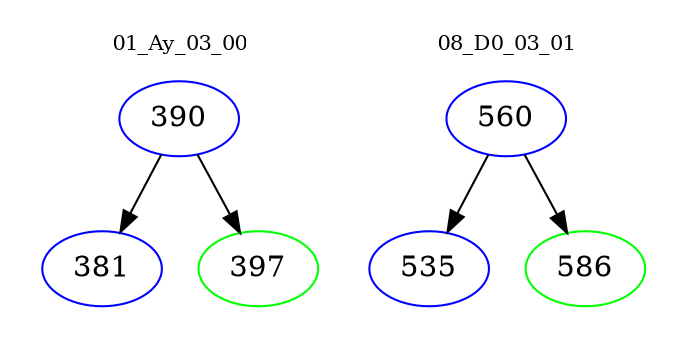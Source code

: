 digraph{
subgraph cluster_0 {
color = white
label = "01_Ay_03_00";
fontsize=10;
T0_390 [label="390", color="blue"]
T0_390 -> T0_381 [color="black"]
T0_381 [label="381", color="blue"]
T0_390 -> T0_397 [color="black"]
T0_397 [label="397", color="green"]
}
subgraph cluster_1 {
color = white
label = "08_D0_03_01";
fontsize=10;
T1_560 [label="560", color="blue"]
T1_560 -> T1_535 [color="black"]
T1_535 [label="535", color="blue"]
T1_560 -> T1_586 [color="black"]
T1_586 [label="586", color="green"]
}
}
